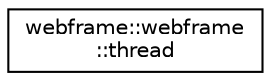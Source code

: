 digraph "Graphical Class Hierarchy"
{
 // LATEX_PDF_SIZE
  edge [fontname="Helvetica",fontsize="10",labelfontname="Helvetica",labelfontsize="10"];
  node [fontname="Helvetica",fontsize="10",shape=record];
  rankdir="LR";
  Node0 [label="webframe::webframe\l::thread",height=0.2,width=0.4,color="black", fillcolor="white", style="filled",URL="$d5/d0d/structwebframe_1_1webframe_1_1thread.html",tooltip=" "];
}
